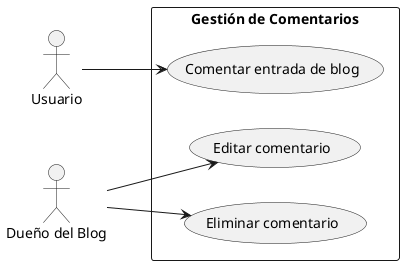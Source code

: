     @startuml
left to right direction

actor Usuario as u
actor "Dueño del Blog" as d

rectangle "Gestión de Comentarios" {
    usecase "Comentar entrada de blog" as UC7
    usecase "Editar comentario" as UC8
    usecase "Eliminar comentario" as UC9
}

u --> UC7
d --> UC8
d --> UC9

@enduml